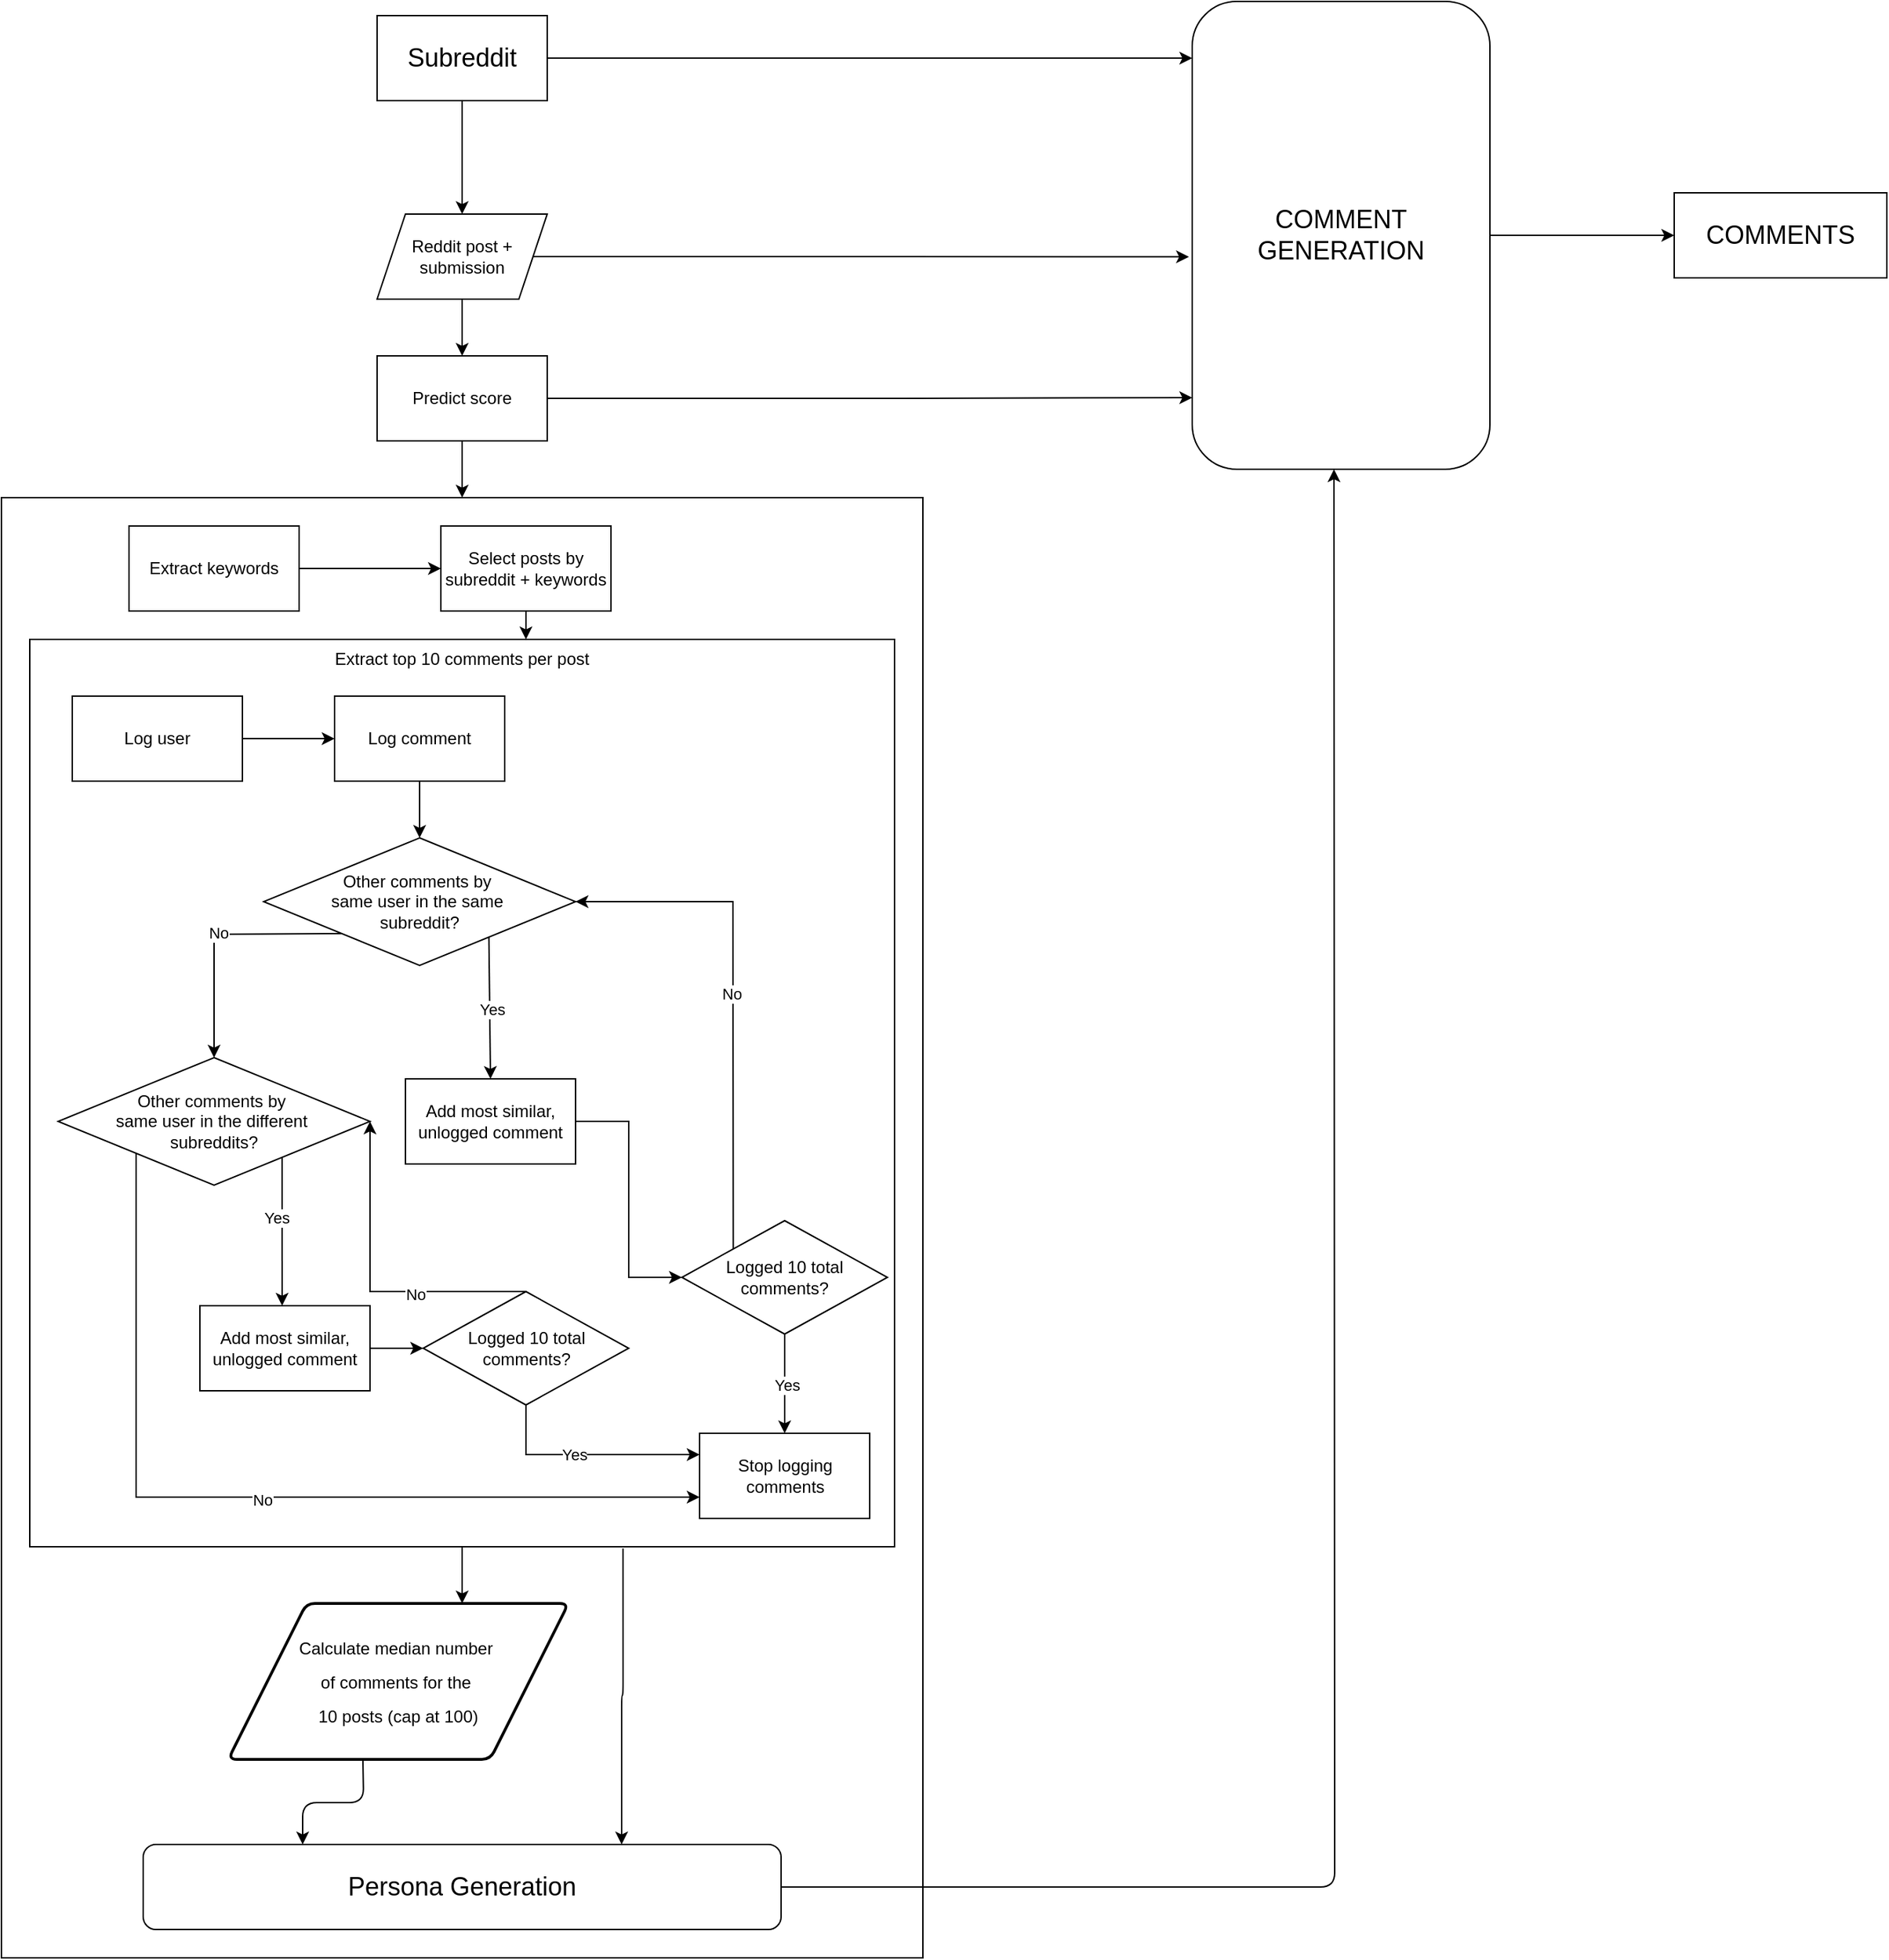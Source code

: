 <mxfile version="28.0.6" pages="2">
  <diagram name="Page-1" id="SlReekU_c0KdFjE2Es3t">
    <mxGraphModel dx="983" dy="1803" grid="1" gridSize="10" guides="1" tooltips="1" connect="1" arrows="1" fold="1" page="1" pageScale="1" pageWidth="850" pageHeight="1100" math="0" shadow="0">
      <root>
        <mxCell id="0" />
        <mxCell id="1" parent="0" />
        <mxCell id="MJtFDDiAwrRW_KD7ph5Q-5" value="" style="rounded=0;whiteSpace=wrap;html=1;" parent="1" vertex="1">
          <mxGeometry x="80" y="260" width="650" height="1030" as="geometry" />
        </mxCell>
        <mxCell id="2-cIgJVy39CJ9VgtjeOx-20" style="edgeStyle=orthogonalEdgeStyle;orthogonalLoop=1;jettySize=auto;html=1;exitX=1;exitY=0.5;exitDx=0;exitDy=0;entryX=-0.011;entryY=0.546;entryDx=0;entryDy=0;entryPerimeter=0;" edge="1" parent="1" source="MJtFDDiAwrRW_KD7ph5Q-1" target="2-cIgJVy39CJ9VgtjeOx-22">
          <mxGeometry relative="1" as="geometry">
            <mxPoint x="910" y="90" as="targetPoint" />
          </mxGeometry>
        </mxCell>
        <mxCell id="MJtFDDiAwrRW_KD7ph5Q-1" value="Reddit post + submission" style="shape=parallelogram;perimeter=parallelogramPerimeter;whiteSpace=wrap;html=1;fixedSize=1;rounded=0;" parent="1" vertex="1">
          <mxGeometry x="345" y="60" width="120" height="60" as="geometry" />
        </mxCell>
        <mxCell id="MJtFDDiAwrRW_KD7ph5Q-9" style="edgeStyle=orthogonalEdgeStyle;rounded=0;orthogonalLoop=1;jettySize=auto;html=1;exitX=0.5;exitY=1;exitDx=0;exitDy=0;entryX=0.5;entryY=0;entryDx=0;entryDy=0;" parent="1" source="MJtFDDiAwrRW_KD7ph5Q-2" target="MJtFDDiAwrRW_KD7ph5Q-5" edge="1">
          <mxGeometry relative="1" as="geometry" />
        </mxCell>
        <mxCell id="2-cIgJVy39CJ9VgtjeOx-19" style="edgeStyle=orthogonalEdgeStyle;orthogonalLoop=1;jettySize=auto;html=1;exitX=1;exitY=0.5;exitDx=0;exitDy=0;entryX=0;entryY=0.847;entryDx=0;entryDy=0;entryPerimeter=0;" edge="1" parent="1" source="MJtFDDiAwrRW_KD7ph5Q-2" target="2-cIgJVy39CJ9VgtjeOx-22">
          <mxGeometry relative="1" as="geometry">
            <mxPoint x="910" y="189.5" as="targetPoint" />
          </mxGeometry>
        </mxCell>
        <mxCell id="MJtFDDiAwrRW_KD7ph5Q-2" value="Predict score" style="rounded=0;whiteSpace=wrap;html=1;" parent="1" vertex="1">
          <mxGeometry x="345" y="160" width="120" height="60" as="geometry" />
        </mxCell>
        <mxCell id="MJtFDDiAwrRW_KD7ph5Q-10" style="edgeStyle=orthogonalEdgeStyle;rounded=0;orthogonalLoop=1;jettySize=auto;html=1;exitX=1;exitY=0.5;exitDx=0;exitDy=0;entryX=0;entryY=0.5;entryDx=0;entryDy=0;" parent="1" source="MJtFDDiAwrRW_KD7ph5Q-3" target="MJtFDDiAwrRW_KD7ph5Q-4" edge="1">
          <mxGeometry relative="1" as="geometry" />
        </mxCell>
        <mxCell id="MJtFDDiAwrRW_KD7ph5Q-3" value="Extract keywords" style="rounded=0;whiteSpace=wrap;html=1;" parent="1" vertex="1">
          <mxGeometry x="170" y="280" width="120" height="60" as="geometry" />
        </mxCell>
        <mxCell id="MJtFDDiAwrRW_KD7ph5Q-4" value="Select posts by subreddit + keywords" style="rounded=0;whiteSpace=wrap;html=1;" parent="1" vertex="1">
          <mxGeometry x="390" y="280" width="120" height="60" as="geometry" />
        </mxCell>
        <mxCell id="BvKrgGBsIGder71D60DG-8" style="edgeStyle=orthogonalEdgeStyle;orthogonalLoop=1;jettySize=auto;html=1;exitX=0.5;exitY=1;exitDx=0;exitDy=0;" edge="1" parent="1" source="MJtFDDiAwrRW_KD7ph5Q-6">
          <mxGeometry relative="1" as="geometry">
            <mxPoint x="405" y="1040" as="targetPoint" />
          </mxGeometry>
        </mxCell>
        <mxCell id="2-cIgJVy39CJ9VgtjeOx-9" style="edgeStyle=orthogonalEdgeStyle;orthogonalLoop=1;jettySize=auto;html=1;exitX=0.686;exitY=1.002;exitDx=0;exitDy=0;entryX=0.75;entryY=0;entryDx=0;entryDy=0;exitPerimeter=0;" edge="1" parent="1" source="MJtFDDiAwrRW_KD7ph5Q-6" target="2-cIgJVy39CJ9VgtjeOx-4">
          <mxGeometry relative="1" as="geometry" />
        </mxCell>
        <mxCell id="MJtFDDiAwrRW_KD7ph5Q-6" value="Extract top 10 comments per post" style="rounded=0;whiteSpace=wrap;html=1;verticalAlign=top;" parent="1" vertex="1">
          <mxGeometry x="100" y="360" width="610" height="640" as="geometry" />
        </mxCell>
        <mxCell id="MJtFDDiAwrRW_KD7ph5Q-8" value="" style="endArrow=classic;html=1;rounded=0;exitX=0.5;exitY=1;exitDx=0;exitDy=0;entryX=0.5;entryY=0;entryDx=0;entryDy=0;" parent="1" source="MJtFDDiAwrRW_KD7ph5Q-1" target="MJtFDDiAwrRW_KD7ph5Q-2" edge="1">
          <mxGeometry width="50" height="50" relative="1" as="geometry">
            <mxPoint x="350" y="150" as="sourcePoint" />
            <mxPoint x="450" y="370" as="targetPoint" />
          </mxGeometry>
        </mxCell>
        <mxCell id="MJtFDDiAwrRW_KD7ph5Q-13" value="" style="endArrow=classic;html=1;rounded=0;exitX=0.5;exitY=1;exitDx=0;exitDy=0;" parent="1" source="MJtFDDiAwrRW_KD7ph5Q-4" edge="1">
          <mxGeometry width="50" height="50" relative="1" as="geometry">
            <mxPoint x="400" y="420" as="sourcePoint" />
            <mxPoint x="450" y="360" as="targetPoint" />
          </mxGeometry>
        </mxCell>
        <mxCell id="MJtFDDiAwrRW_KD7ph5Q-16" style="edgeStyle=orthogonalEdgeStyle;rounded=0;orthogonalLoop=1;jettySize=auto;html=1;" parent="1" source="MJtFDDiAwrRW_KD7ph5Q-14" target="MJtFDDiAwrRW_KD7ph5Q-15" edge="1">
          <mxGeometry relative="1" as="geometry" />
        </mxCell>
        <mxCell id="MJtFDDiAwrRW_KD7ph5Q-14" value="Log user" style="rounded=0;whiteSpace=wrap;html=1;" parent="1" vertex="1">
          <mxGeometry x="130" y="400" width="120" height="60" as="geometry" />
        </mxCell>
        <mxCell id="MJtFDDiAwrRW_KD7ph5Q-15" value="Log comment" style="rounded=0;whiteSpace=wrap;html=1;" parent="1" vertex="1">
          <mxGeometry x="315" y="400" width="120" height="60" as="geometry" />
        </mxCell>
        <mxCell id="MJtFDDiAwrRW_KD7ph5Q-18" value="" style="endArrow=classic;html=1;rounded=0;entryX=0.5;entryY=0;entryDx=0;entryDy=0;exitX=0.5;exitY=1;exitDx=0;exitDy=0;" parent="1" source="MJtFDDiAwrRW_KD7ph5Q-15" target="MJtFDDiAwrRW_KD7ph5Q-28" edge="1">
          <mxGeometry width="50" height="50" relative="1" as="geometry">
            <mxPoint x="340" y="460" as="sourcePoint" />
            <mxPoint x="220" y="520" as="targetPoint" />
          </mxGeometry>
        </mxCell>
        <mxCell id="MJtFDDiAwrRW_KD7ph5Q-19" value="" style="endArrow=classic;html=1;rounded=0;entryX=0.5;entryY=0;entryDx=0;entryDy=0;exitX=0.722;exitY=0.761;exitDx=0;exitDy=0;exitPerimeter=0;" parent="1" source="MJtFDDiAwrRW_KD7ph5Q-28" target="MJtFDDiAwrRW_KD7ph5Q-20" edge="1">
          <mxGeometry width="50" height="50" relative="1" as="geometry">
            <mxPoint x="310" y="620" as="sourcePoint" />
            <mxPoint x="580" y="424" as="targetPoint" />
          </mxGeometry>
        </mxCell>
        <mxCell id="MJtFDDiAwrRW_KD7ph5Q-21" value="Yes" style="edgeLabel;html=1;align=center;verticalAlign=middle;resizable=0;points=[];rounded=0;" parent="MJtFDDiAwrRW_KD7ph5Q-19" vertex="1" connectable="0">
          <mxGeometry x="0.033" y="1" relative="1" as="geometry">
            <mxPoint as="offset" />
          </mxGeometry>
        </mxCell>
        <mxCell id="MJtFDDiAwrRW_KD7ph5Q-31" style="edgeStyle=orthogonalEdgeStyle;rounded=0;orthogonalLoop=1;jettySize=auto;html=1;exitX=1;exitY=0.5;exitDx=0;exitDy=0;entryX=0;entryY=0.5;entryDx=0;entryDy=0;" parent="1" source="MJtFDDiAwrRW_KD7ph5Q-20" target="MJtFDDiAwrRW_KD7ph5Q-29" edge="1">
          <mxGeometry relative="1" as="geometry" />
        </mxCell>
        <mxCell id="MJtFDDiAwrRW_KD7ph5Q-20" value="Add most similar, unlogged comment" style="rounded=0;whiteSpace=wrap;html=1;" parent="1" vertex="1">
          <mxGeometry x="365" y="670" width="120" height="60" as="geometry" />
        </mxCell>
        <mxCell id="MJtFDDiAwrRW_KD7ph5Q-23" value="" style="endArrow=classic;html=1;rounded=0;entryX=0.5;entryY=0;entryDx=0;entryDy=0;exitX=0;exitY=1;exitDx=0;exitDy=0;" parent="1" source="MJtFDDiAwrRW_KD7ph5Q-28" target="MJtFDDiAwrRW_KD7ph5Q-39" edge="1">
          <mxGeometry width="50" height="50" relative="1" as="geometry">
            <mxPoint x="230" y="600" as="sourcePoint" />
            <mxPoint x="190" y="670" as="targetPoint" />
            <Array as="points">
              <mxPoint x="230" y="568" />
            </Array>
          </mxGeometry>
        </mxCell>
        <mxCell id="MJtFDDiAwrRW_KD7ph5Q-24" value="No" style="edgeLabel;html=1;align=center;verticalAlign=middle;resizable=0;points=[];rounded=0;" parent="MJtFDDiAwrRW_KD7ph5Q-23" vertex="1" connectable="0">
          <mxGeometry x="-0.011" y="-1" relative="1" as="geometry">
            <mxPoint as="offset" />
          </mxGeometry>
        </mxCell>
        <mxCell id="MJtFDDiAwrRW_KD7ph5Q-28" value="Other comments by&amp;nbsp;&lt;div&gt;same user in the same&amp;nbsp;&lt;/div&gt;&lt;div&gt;subreddit?&lt;/div&gt;" style="rhombus;whiteSpace=wrap;html=1;rounded=0;" parent="1" vertex="1">
          <mxGeometry x="265" y="500" width="220" height="90" as="geometry" />
        </mxCell>
        <mxCell id="MJtFDDiAwrRW_KD7ph5Q-29" value="Logged 10 total comments?" style="rhombus;whiteSpace=wrap;html=1;rounded=0;" parent="1" vertex="1">
          <mxGeometry x="560" y="770" width="145" height="80" as="geometry" />
        </mxCell>
        <mxCell id="MJtFDDiAwrRW_KD7ph5Q-30" value="" style="endArrow=classic;html=1;rounded=0;exitX=0;exitY=0;exitDx=0;exitDy=0;entryX=1;entryY=0.5;entryDx=0;entryDy=0;" parent="1" source="MJtFDDiAwrRW_KD7ph5Q-29" target="MJtFDDiAwrRW_KD7ph5Q-28" edge="1">
          <mxGeometry width="50" height="50" relative="1" as="geometry">
            <mxPoint x="400" y="780" as="sourcePoint" />
            <mxPoint x="450" y="730" as="targetPoint" />
            <Array as="points">
              <mxPoint x="596" y="545" />
            </Array>
          </mxGeometry>
        </mxCell>
        <mxCell id="MJtFDDiAwrRW_KD7ph5Q-32" value="No" style="edgeLabel;html=1;align=center;verticalAlign=middle;resizable=0;points=[];rounded=0;" parent="MJtFDDiAwrRW_KD7ph5Q-30" vertex="1" connectable="0">
          <mxGeometry x="0.012" y="1" relative="1" as="geometry">
            <mxPoint as="offset" />
          </mxGeometry>
        </mxCell>
        <mxCell id="MJtFDDiAwrRW_KD7ph5Q-35" value="Stop logging comments" style="rounded=0;whiteSpace=wrap;html=1;" parent="1" vertex="1">
          <mxGeometry x="572.5" y="920" width="120" height="60" as="geometry" />
        </mxCell>
        <mxCell id="MJtFDDiAwrRW_KD7ph5Q-37" value="" style="endArrow=classic;html=1;rounded=0;exitX=0.5;exitY=1;exitDx=0;exitDy=0;entryX=0.5;entryY=0;entryDx=0;entryDy=0;" parent="1" source="MJtFDDiAwrRW_KD7ph5Q-29" target="MJtFDDiAwrRW_KD7ph5Q-35" edge="1">
          <mxGeometry width="50" height="50" relative="1" as="geometry">
            <mxPoint x="400" y="780" as="sourcePoint" />
            <mxPoint x="450" y="730" as="targetPoint" />
            <Array as="points" />
          </mxGeometry>
        </mxCell>
        <mxCell id="MJtFDDiAwrRW_KD7ph5Q-38" value="Yes" style="edgeLabel;html=1;align=center;verticalAlign=middle;resizable=0;points=[];rounded=0;" parent="MJtFDDiAwrRW_KD7ph5Q-37" vertex="1" connectable="0">
          <mxGeometry x="0.022" y="1" relative="1" as="geometry">
            <mxPoint as="offset" />
          </mxGeometry>
        </mxCell>
        <mxCell id="MJtFDDiAwrRW_KD7ph5Q-39" value="Other comments by&amp;nbsp;&lt;div&gt;same user in the different&amp;nbsp;&lt;/div&gt;&lt;div&gt;subreddits?&lt;/div&gt;" style="rhombus;whiteSpace=wrap;html=1;rounded=0;" parent="1" vertex="1">
          <mxGeometry x="120" y="655" width="220" height="90" as="geometry" />
        </mxCell>
        <mxCell id="MJtFDDiAwrRW_KD7ph5Q-40" value="Add most similar, unlogged comment" style="rounded=0;whiteSpace=wrap;html=1;" parent="1" vertex="1">
          <mxGeometry x="220" y="830" width="120" height="60" as="geometry" />
        </mxCell>
        <mxCell id="MJtFDDiAwrRW_KD7ph5Q-41" value="" style="endArrow=classic;html=1;rounded=0;exitX=0.718;exitY=0.779;exitDx=0;exitDy=0;exitPerimeter=0;" parent="1" source="MJtFDDiAwrRW_KD7ph5Q-39" edge="1">
          <mxGeometry width="50" height="50" relative="1" as="geometry">
            <mxPoint x="400" y="780" as="sourcePoint" />
            <mxPoint x="278" y="830" as="targetPoint" />
          </mxGeometry>
        </mxCell>
        <mxCell id="MJtFDDiAwrRW_KD7ph5Q-42" value="Yes" style="edgeLabel;html=1;align=center;verticalAlign=middle;resizable=0;points=[];rounded=0;" parent="MJtFDDiAwrRW_KD7ph5Q-41" vertex="1" connectable="0">
          <mxGeometry x="-0.184" y="-4" relative="1" as="geometry">
            <mxPoint as="offset" />
          </mxGeometry>
        </mxCell>
        <mxCell id="MJtFDDiAwrRW_KD7ph5Q-43" value="Logged 10 total comments?" style="rhombus;whiteSpace=wrap;html=1;rounded=0;" parent="1" vertex="1">
          <mxGeometry x="377.5" y="820" width="145" height="80" as="geometry" />
        </mxCell>
        <mxCell id="MJtFDDiAwrRW_KD7ph5Q-44" value="" style="endArrow=classic;html=1;rounded=0;exitX=1;exitY=0.5;exitDx=0;exitDy=0;entryX=0;entryY=0.5;entryDx=0;entryDy=0;" parent="1" source="MJtFDDiAwrRW_KD7ph5Q-40" target="MJtFDDiAwrRW_KD7ph5Q-43" edge="1">
          <mxGeometry width="50" height="50" relative="1" as="geometry">
            <mxPoint x="400" y="780" as="sourcePoint" />
            <mxPoint x="450" y="730" as="targetPoint" />
          </mxGeometry>
        </mxCell>
        <mxCell id="MJtFDDiAwrRW_KD7ph5Q-45" value="" style="endArrow=classic;html=1;rounded=0;exitX=0.5;exitY=0;exitDx=0;exitDy=0;entryX=1;entryY=0.5;entryDx=0;entryDy=0;" parent="1" source="MJtFDDiAwrRW_KD7ph5Q-43" target="MJtFDDiAwrRW_KD7ph5Q-39" edge="1">
          <mxGeometry width="50" height="50" relative="1" as="geometry">
            <mxPoint x="400" y="780" as="sourcePoint" />
            <mxPoint x="450" y="730" as="targetPoint" />
            <Array as="points">
              <mxPoint x="340" y="820" />
            </Array>
          </mxGeometry>
        </mxCell>
        <mxCell id="MJtFDDiAwrRW_KD7ph5Q-46" value="No" style="edgeLabel;html=1;align=center;verticalAlign=middle;resizable=0;points=[];rounded=0;" parent="MJtFDDiAwrRW_KD7ph5Q-45" vertex="1" connectable="0">
          <mxGeometry x="-0.322" y="2" relative="1" as="geometry">
            <mxPoint as="offset" />
          </mxGeometry>
        </mxCell>
        <mxCell id="MJtFDDiAwrRW_KD7ph5Q-48" value="" style="endArrow=classic;html=1;rounded=0;exitX=0.5;exitY=1;exitDx=0;exitDy=0;entryX=0;entryY=0.25;entryDx=0;entryDy=0;" parent="1" source="MJtFDDiAwrRW_KD7ph5Q-43" target="MJtFDDiAwrRW_KD7ph5Q-35" edge="1">
          <mxGeometry width="50" height="50" relative="1" as="geometry">
            <mxPoint x="400" y="780" as="sourcePoint" />
            <mxPoint x="450" y="730" as="targetPoint" />
            <Array as="points">
              <mxPoint x="450" y="935" />
            </Array>
          </mxGeometry>
        </mxCell>
        <mxCell id="MJtFDDiAwrRW_KD7ph5Q-49" value="Yes" style="edgeLabel;html=1;align=center;verticalAlign=middle;resizable=0;points=[];rounded=0;" parent="MJtFDDiAwrRW_KD7ph5Q-48" vertex="1" connectable="0">
          <mxGeometry x="-0.13" relative="1" as="geometry">
            <mxPoint as="offset" />
          </mxGeometry>
        </mxCell>
        <mxCell id="MJtFDDiAwrRW_KD7ph5Q-50" value="" style="endArrow=classic;html=1;rounded=0;exitX=0;exitY=1;exitDx=0;exitDy=0;entryX=0;entryY=0.75;entryDx=0;entryDy=0;" parent="1" source="MJtFDDiAwrRW_KD7ph5Q-39" target="MJtFDDiAwrRW_KD7ph5Q-35" edge="1">
          <mxGeometry width="50" height="50" relative="1" as="geometry">
            <mxPoint x="400" y="780" as="sourcePoint" />
            <mxPoint x="450" y="730" as="targetPoint" />
            <Array as="points">
              <mxPoint x="175" y="965" />
            </Array>
          </mxGeometry>
        </mxCell>
        <mxCell id="MJtFDDiAwrRW_KD7ph5Q-51" value="No" style="edgeLabel;html=1;align=center;verticalAlign=middle;resizable=0;points=[];rounded=0;" parent="MJtFDDiAwrRW_KD7ph5Q-50" vertex="1" connectable="0">
          <mxGeometry x="0.033" y="-2" relative="1" as="geometry">
            <mxPoint x="1" as="offset" />
          </mxGeometry>
        </mxCell>
        <mxCell id="2-cIgJVy39CJ9VgtjeOx-12" style="edgeStyle=orthogonalEdgeStyle;orthogonalLoop=1;jettySize=auto;html=1;entryX=0.25;entryY=0;entryDx=0;entryDy=0;" edge="1" parent="1" target="2-cIgJVy39CJ9VgtjeOx-4">
          <mxGeometry relative="1" as="geometry">
            <mxPoint x="335" y="1150" as="sourcePoint" />
          </mxGeometry>
        </mxCell>
        <mxCell id="2-cIgJVy39CJ9VgtjeOx-18" style="edgeStyle=orthogonalEdgeStyle;orthogonalLoop=1;jettySize=auto;html=1;" edge="1" parent="1" source="2-cIgJVy39CJ9VgtjeOx-4">
          <mxGeometry relative="1" as="geometry">
            <mxPoint x="1020" y="240" as="targetPoint" />
          </mxGeometry>
        </mxCell>
        <mxCell id="2-cIgJVy39CJ9VgtjeOx-4" value="&lt;font style=&quot;font-size: 18px;&quot;&gt;Persona Generation&lt;/font&gt;" style="rounded=1;whiteSpace=wrap;html=1;" vertex="1" parent="1">
          <mxGeometry x="180" y="1210" width="450" height="60" as="geometry" />
        </mxCell>
        <mxCell id="2-cIgJVy39CJ9VgtjeOx-16" style="edgeStyle=orthogonalEdgeStyle;orthogonalLoop=1;jettySize=auto;html=1;exitX=0.5;exitY=1;exitDx=0;exitDy=0;entryX=0.5;entryY=0;entryDx=0;entryDy=0;" edge="1" parent="1" source="2-cIgJVy39CJ9VgtjeOx-14" target="MJtFDDiAwrRW_KD7ph5Q-1">
          <mxGeometry relative="1" as="geometry" />
        </mxCell>
        <mxCell id="2-cIgJVy39CJ9VgtjeOx-21" style="edgeStyle=orthogonalEdgeStyle;orthogonalLoop=1;jettySize=auto;html=1;exitX=1;exitY=0.5;exitDx=0;exitDy=0;" edge="1" parent="1" source="2-cIgJVy39CJ9VgtjeOx-14" target="2-cIgJVy39CJ9VgtjeOx-22">
          <mxGeometry relative="1" as="geometry">
            <mxPoint x="830" y="40" as="targetPoint" />
            <Array as="points">
              <mxPoint x="870" y="-50" />
              <mxPoint x="870" y="-50" />
            </Array>
          </mxGeometry>
        </mxCell>
        <mxCell id="2-cIgJVy39CJ9VgtjeOx-14" value="&lt;font style=&quot;font-size: 18px;&quot;&gt;Subreddit&lt;/font&gt;" style="whiteSpace=wrap;html=1;rounded=0;" vertex="1" parent="1">
          <mxGeometry x="345" y="-80" width="120" height="60" as="geometry" />
        </mxCell>
        <mxCell id="2-cIgJVy39CJ9VgtjeOx-17" value="&lt;div style=&quot;line-height: 24px; white-space: pre;&quot;&gt;&lt;font style=&quot;color: rgb(0, 0, 0);&quot; face=&quot;Helvetica&quot;&gt;Calculate median number &lt;/font&gt;&lt;/div&gt;&lt;div style=&quot;line-height: 24px; white-space: pre;&quot;&gt;&lt;font style=&quot;color: rgb(0, 0, 0);&quot; face=&quot;Helvetica&quot;&gt;of comments for &lt;/font&gt;&lt;span style=&quot;background-color: transparent;&quot;&gt;the &lt;/span&gt;&lt;/div&gt;&lt;div style=&quot;line-height: 24px; white-space: pre;&quot;&gt;&lt;span style=&quot;background-color: transparent;&quot;&gt;10 posts (cap at 100)&lt;/span&gt;&lt;/div&gt;" style="shape=parallelogram;html=1;strokeWidth=2;perimeter=parallelogramPerimeter;whiteSpace=wrap;rounded=1;arcSize=12;size=0.23;" vertex="1" parent="1">
          <mxGeometry x="240" y="1040" width="240" height="110" as="geometry" />
        </mxCell>
        <mxCell id="2-cIgJVy39CJ9VgtjeOx-23" style="edgeStyle=orthogonalEdgeStyle;orthogonalLoop=1;jettySize=auto;html=1;" edge="1" parent="1" source="2-cIgJVy39CJ9VgtjeOx-22">
          <mxGeometry relative="1" as="geometry">
            <mxPoint x="1260" y="75" as="targetPoint" />
          </mxGeometry>
        </mxCell>
        <mxCell id="2-cIgJVy39CJ9VgtjeOx-22" value="&lt;font style=&quot;font-size: 18px;&quot;&gt;COMMENT&lt;/font&gt;&lt;div&gt;&lt;font style=&quot;font-size: 18px;&quot;&gt;GENERATION&lt;/font&gt;&lt;/div&gt;" style="rounded=1;whiteSpace=wrap;html=1;" vertex="1" parent="1">
          <mxGeometry x="920" y="-90" width="210" height="330" as="geometry" />
        </mxCell>
        <mxCell id="2-cIgJVy39CJ9VgtjeOx-24" value="&lt;font style=&quot;font-size: 18px;&quot;&gt;COMMENTS&lt;/font&gt;" style="rounded=0;whiteSpace=wrap;html=1;" vertex="1" parent="1">
          <mxGeometry x="1260" y="45" width="150" height="60" as="geometry" />
        </mxCell>
      </root>
    </mxGraphModel>
  </diagram>
  <diagram id="1nnddM2Z_qZHgK3uRu0r" name="第 2 页">
    <mxGraphModel dx="786" dy="562" grid="1" gridSize="10" guides="1" tooltips="1" connect="1" arrows="1" fold="1" page="1" pageScale="1" pageWidth="827" pageHeight="1169" math="0" shadow="0">
      <root>
        <mxCell id="0" />
        <mxCell id="1" parent="0" />
      </root>
    </mxGraphModel>
  </diagram>
</mxfile>
